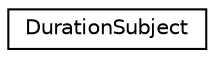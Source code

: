 digraph "Graphical Class Hierarchy"
{
 // LATEX_PDF_SIZE
  edge [fontname="Helvetica",fontsize="10",labelfontname="Helvetica",labelfontsize="10"];
  node [fontname="Helvetica",fontsize="10",shape=record];
  rankdir="LR";
  Node0 [label="DurationSubject",height=0.2,width=0.4,color="black", fillcolor="white", style="filled",URL="$classDurationSubject.html",tooltip=" "];
}
